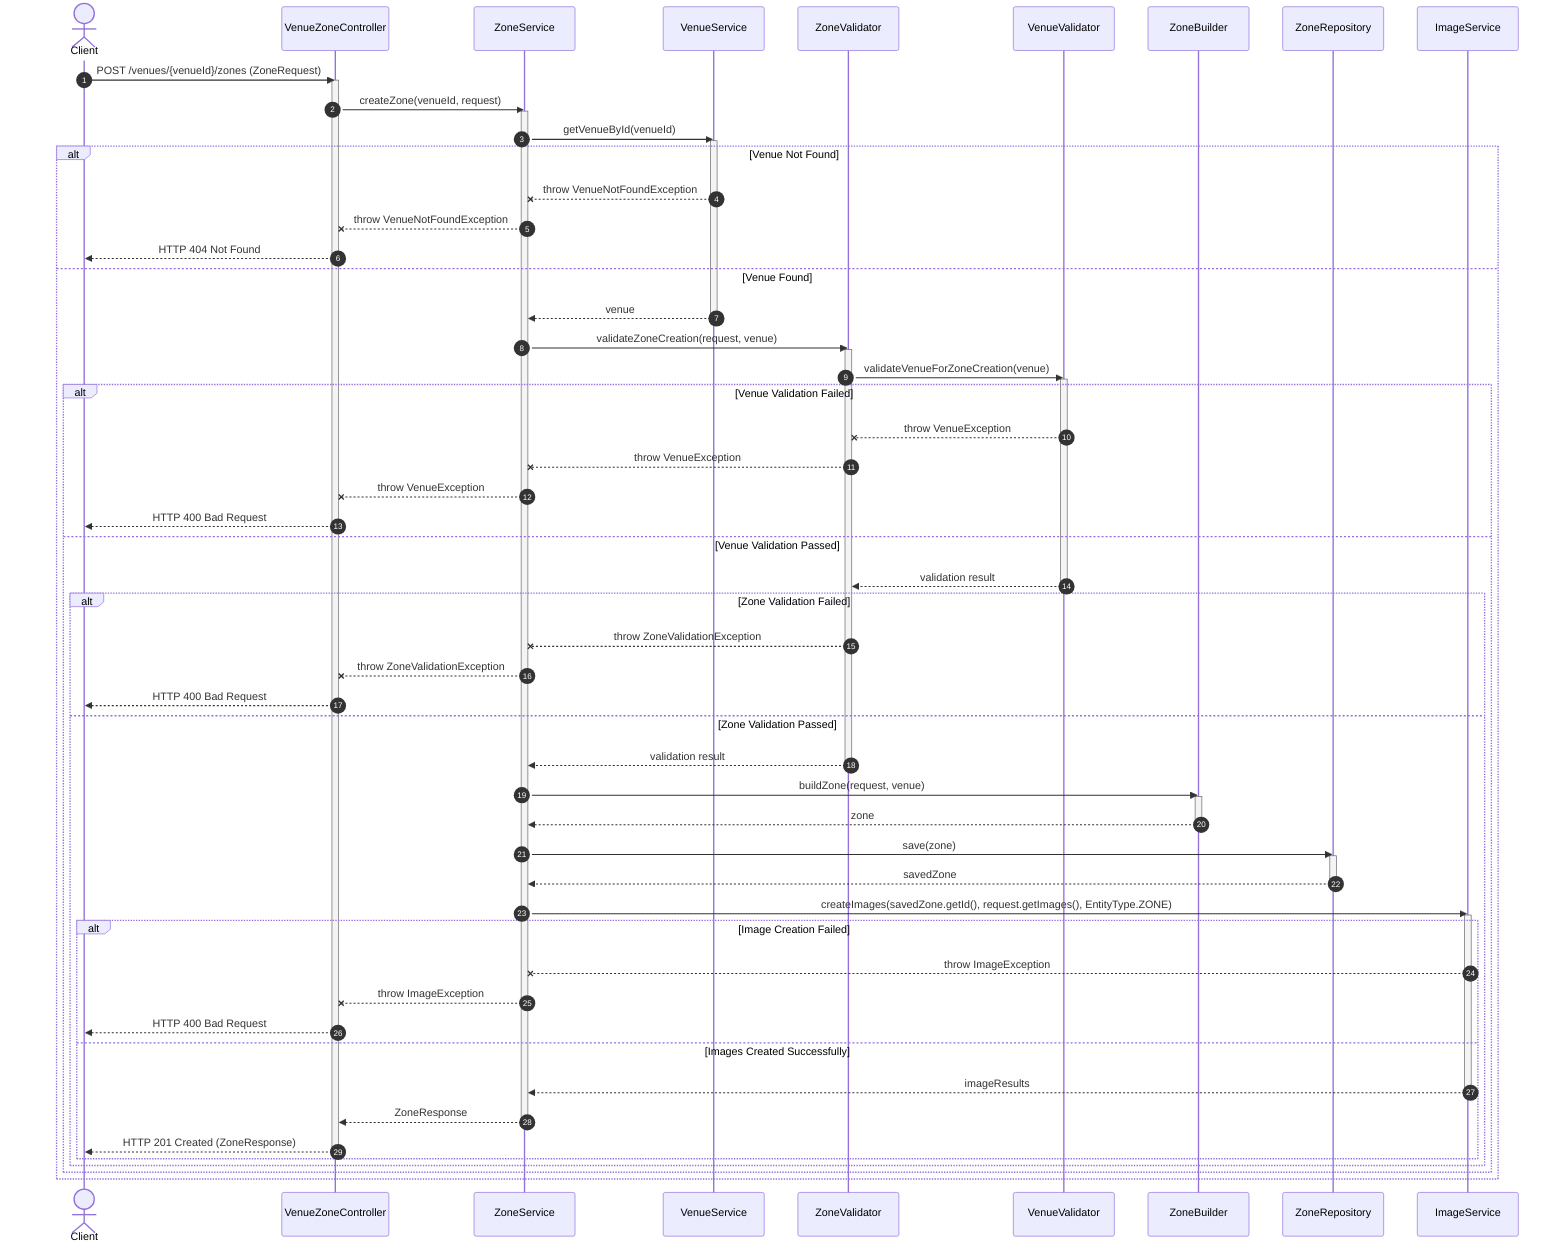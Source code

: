 sequenceDiagram
    autonumber
    actor C as Client
    participant VC as VenueZoneController
    participant ZS as ZoneService
    participant VS as VenueService
    participant ZV as ZoneValidator
    participant VV as VenueValidator
    participant ZB as ZoneBuilder
    participant ZR as ZoneRepository
    participant IS as ImageService

    C ->> VC: POST /venues/{venueId}/zones (ZoneRequest)
    activate VC

    VC ->> ZS: createZone(venueId, request)
    activate ZS

    ZS ->> VS: getVenueById(venueId)
    activate VS
    alt Venue Not Found
        VS --x ZS: throw VenueNotFoundException
        ZS --x VC: throw VenueNotFoundException
        VC -->> C: HTTP 404 Not Found
    else Venue Found
        VS -->> ZS: venue
        deactivate VS

        ZS ->> ZV: validateZoneCreation(request, venue)
        activate ZV

        ZV ->> VV: validateVenueForZoneCreation(venue)
        activate VV
        alt Venue Validation Failed
            VV --x ZV: throw VenueException
            ZV --x ZS: throw VenueException
            ZS --x VC: throw VenueException
            VC -->> C: HTTP 400 Bad Request
        else Venue Validation Passed
            VV -->> ZV: validation result
            deactivate VV

            alt Zone Validation Failed
                ZV --x ZS: throw ZoneValidationException
                ZS --x VC: throw ZoneValidationException
                VC -->> C: HTTP 400 Bad Request
            else Zone Validation Passed
                ZV -->> ZS: validation result
                deactivate ZV

                ZS ->> ZB: buildZone(request, venue)
                activate ZB
                ZB -->> ZS: zone
                deactivate ZB

                ZS ->> ZR: save(zone)
                activate ZR
                ZR -->> ZS: savedZone
                deactivate ZR

                ZS ->> IS: createImages(savedZone.getId(), request.getImages(), EntityType.ZONE)
                activate IS
                alt Image Creation Failed
                    IS --x ZS: throw ImageException
                    ZS --x VC: throw ImageException
                    VC -->> C: HTTP 400 Bad Request
                else Images Created Successfully
                    IS -->> ZS: imageResults
                    deactivate IS

                    ZS -->> VC: ZoneResponse
                    deactivate ZS
                    VC -->> C: HTTP 201 Created (ZoneResponse)
                    deactivate VC
                end
            end
        end
    end